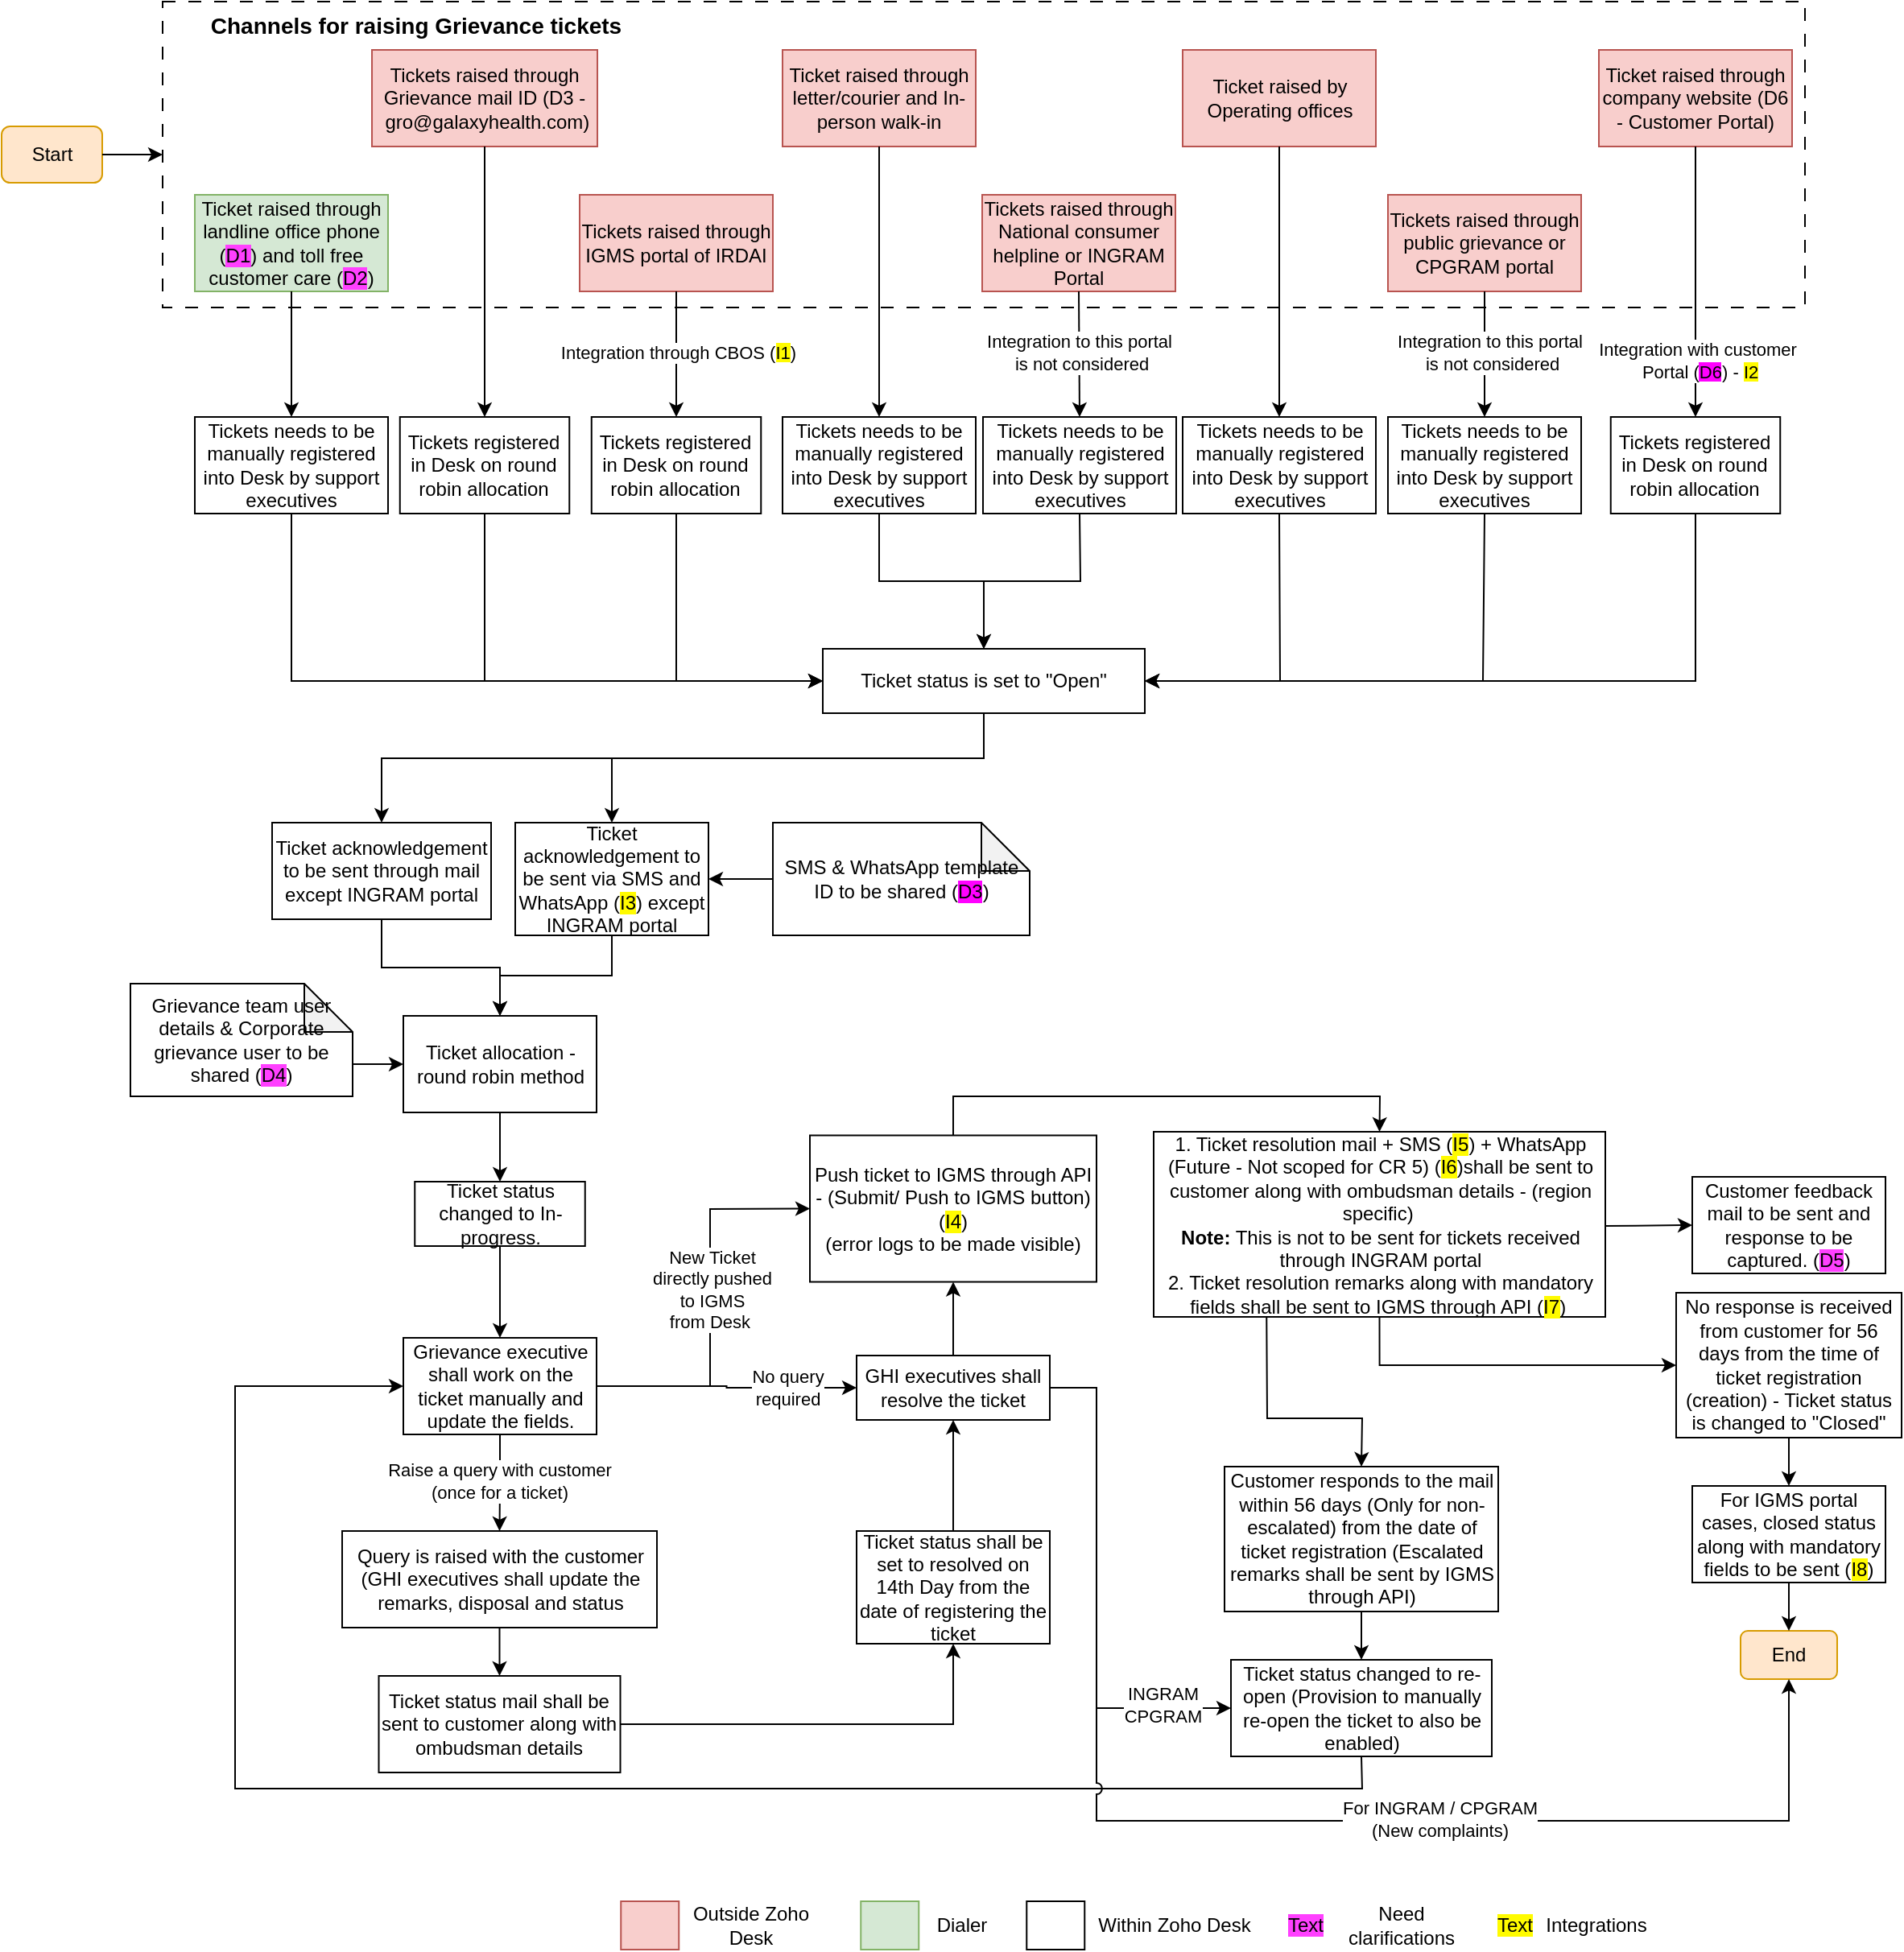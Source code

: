<mxfile version="26.0.11">
  <diagram name="Page-1" id="zcw-Cnb_ciNUWG4lOdHk">
    <mxGraphModel dx="1657" dy="-613" grid="1" gridSize="10" guides="1" tooltips="1" connect="1" arrows="1" fold="1" page="1" pageScale="1" pageWidth="827" pageHeight="1169" math="0" shadow="0">
      <root>
        <mxCell id="0" />
        <mxCell id="1" parent="0" />
        <mxCell id="jaS_6ejKE6jILCxBxe4m-8" value="" style="rounded=0;whiteSpace=wrap;html=1;dashed=1;dashPattern=8 8;" parent="1" vertex="1">
          <mxGeometry x="70" y="1490" width="1020" height="190" as="geometry" />
        </mxCell>
        <mxCell id="CMElNXdr1ZD5l6xWRX4L-1" value="Ticket raised through landline office phone (&lt;span style=&quot;background-color: rgb(255, 64, 255);&quot;&gt;D1&lt;/span&gt;) and toll free customer care (&lt;span style=&quot;background-color: rgb(255, 64, 255);&quot;&gt;D2&lt;/span&gt;)" style="rounded=0;whiteSpace=wrap;html=1;fillColor=#d5e8d4;strokeColor=#82b366;" parent="1" vertex="1">
          <mxGeometry x="90" y="1610" width="120" height="60" as="geometry" />
        </mxCell>
        <mxCell id="CMElNXdr1ZD5l6xWRX4L-2" value="Start" style="rounded=1;whiteSpace=wrap;html=1;fillColor=#ffe6cc;strokeColor=#d79b00;" parent="1" vertex="1">
          <mxGeometry x="-30" y="1567.5" width="62.5" height="35" as="geometry" />
        </mxCell>
        <mxCell id="G15ThiUx4BXyu7yqYoc5-98" value="" style="rounded=0;whiteSpace=wrap;html=1;fillColor=#f8cecc;strokeColor=#b85450;" parent="1" vertex="1">
          <mxGeometry x="354.63" y="2670" width="36" height="30" as="geometry" />
        </mxCell>
        <mxCell id="G15ThiUx4BXyu7yqYoc5-99" value="Outside Zoho Desk" style="text;html=1;align=center;verticalAlign=middle;whiteSpace=wrap;rounded=0;" parent="1" vertex="1">
          <mxGeometry x="387.13" y="2670" width="96.5" height="30" as="geometry" />
        </mxCell>
        <mxCell id="G15ThiUx4BXyu7yqYoc5-100" value="" style="rounded=0;whiteSpace=wrap;html=1;fillColor=#d5e8d4;strokeColor=#82b366;" parent="1" vertex="1">
          <mxGeometry x="503.63" y="2670" width="36" height="30" as="geometry" />
        </mxCell>
        <mxCell id="G15ThiUx4BXyu7yqYoc5-101" value="Dialer" style="text;html=1;align=center;verticalAlign=middle;whiteSpace=wrap;rounded=0;" parent="1" vertex="1">
          <mxGeometry x="518.13" y="2670" width="96.5" height="30" as="geometry" />
        </mxCell>
        <mxCell id="G15ThiUx4BXyu7yqYoc5-102" value="" style="rounded=0;whiteSpace=wrap;html=1;" parent="1" vertex="1">
          <mxGeometry x="606.63" y="2670" width="36" height="30" as="geometry" />
        </mxCell>
        <mxCell id="G15ThiUx4BXyu7yqYoc5-103" value="Within Zoho Desk" style="text;html=1;align=center;verticalAlign=middle;whiteSpace=wrap;rounded=0;" parent="1" vertex="1">
          <mxGeometry x="650.13" y="2670" width="96.5" height="30" as="geometry" />
        </mxCell>
        <mxCell id="jaS_6ejKE6jILCxBxe4m-1" value="Tickets raised through Grievance mail ID (D3 -&amp;nbsp;&lt;span&gt;gro@galaxyhealth.com&lt;/span&gt;)" style="rounded=0;whiteSpace=wrap;html=1;fillColor=#f8cecc;strokeColor=#b85450;" parent="1" vertex="1">
          <mxGeometry x="200.01" y="1520" width="140" height="60" as="geometry" />
        </mxCell>
        <mxCell id="jaS_6ejKE6jILCxBxe4m-2" value="Ticket raised through company website (&lt;span&gt;D6 - Customer Portal&lt;/span&gt;)" style="rounded=0;whiteSpace=wrap;html=1;fillColor=#f8cecc;strokeColor=#b85450;" parent="1" vertex="1">
          <mxGeometry x="962" y="1520" width="120" height="60" as="geometry" />
        </mxCell>
        <mxCell id="jaS_6ejKE6jILCxBxe4m-3" value="Ticket raised through letter/courier and In-person walk-in" style="rounded=0;whiteSpace=wrap;html=1;fillColor=#f8cecc;strokeColor=#b85450;" parent="1" vertex="1">
          <mxGeometry x="455" y="1520" width="120" height="60" as="geometry" />
        </mxCell>
        <mxCell id="jaS_6ejKE6jILCxBxe4m-4" value="Ticket raised by Operating offices" style="rounded=0;whiteSpace=wrap;html=1;fillColor=#f8cecc;strokeColor=#b85450;" parent="1" vertex="1">
          <mxGeometry x="703.5" y="1520" width="120" height="60" as="geometry" />
        </mxCell>
        <mxCell id="jaS_6ejKE6jILCxBxe4m-5" value="Tickets raised through IGMS portal of IRDAI" style="rounded=0;whiteSpace=wrap;html=1;fillColor=#f8cecc;strokeColor=#b85450;" parent="1" vertex="1">
          <mxGeometry x="329" y="1610" width="120" height="60" as="geometry" />
        </mxCell>
        <mxCell id="jaS_6ejKE6jILCxBxe4m-6" value="Tickets raised through National consumer helpline or INGRAM Portal" style="rounded=0;whiteSpace=wrap;html=1;fillColor=#f8cecc;strokeColor=#b85450;" parent="1" vertex="1">
          <mxGeometry x="579" y="1610" width="120" height="60" as="geometry" />
        </mxCell>
        <mxCell id="jaS_6ejKE6jILCxBxe4m-7" value="Tickets raised through public grievance or CPGRAM portal" style="rounded=0;whiteSpace=wrap;html=1;fillColor=#f8cecc;strokeColor=#b85450;" parent="1" vertex="1">
          <mxGeometry x="831" y="1610" width="120" height="60" as="geometry" />
        </mxCell>
        <mxCell id="jaS_6ejKE6jILCxBxe4m-9" value="Channels for raising Grievance tickets" style="text;html=1;align=center;verticalAlign=middle;whiteSpace=wrap;rounded=0;fontSize=14;fontStyle=1" parent="1" vertex="1">
          <mxGeometry x="70.5" y="1490" width="312.5" height="30" as="geometry" />
        </mxCell>
        <mxCell id="jaS_6ejKE6jILCxBxe4m-11" value="" style="endArrow=classic;html=1;rounded=0;exitX=1;exitY=0.5;exitDx=0;exitDy=0;entryX=0;entryY=0.5;entryDx=0;entryDy=0;" parent="1" source="CMElNXdr1ZD5l6xWRX4L-2" target="jaS_6ejKE6jILCxBxe4m-8" edge="1">
          <mxGeometry width="50" height="50" relative="1" as="geometry">
            <mxPoint x="470" y="1680" as="sourcePoint" />
            <mxPoint x="520" y="1630" as="targetPoint" />
          </mxGeometry>
        </mxCell>
        <mxCell id="jaS_6ejKE6jILCxBxe4m-12" value="Tickets needs to be manually registered into Desk by support executives" style="rounded=0;whiteSpace=wrap;html=1;" parent="1" vertex="1">
          <mxGeometry x="90" y="1748" width="120" height="60" as="geometry" />
        </mxCell>
        <mxCell id="jaS_6ejKE6jILCxBxe4m-13" value="" style="endArrow=classic;html=1;rounded=0;exitX=0.5;exitY=1;exitDx=0;exitDy=0;entryX=0.5;entryY=0;entryDx=0;entryDy=0;" parent="1" source="CMElNXdr1ZD5l6xWRX4L-1" target="jaS_6ejKE6jILCxBxe4m-12" edge="1">
          <mxGeometry width="50" height="50" relative="1" as="geometry">
            <mxPoint x="470" y="1790" as="sourcePoint" />
            <mxPoint x="520" y="1740" as="targetPoint" />
          </mxGeometry>
        </mxCell>
        <mxCell id="jaS_6ejKE6jILCxBxe4m-14" value="Tickets registered in Desk on round robin allocation" style="rounded=0;whiteSpace=wrap;html=1;" parent="1" vertex="1">
          <mxGeometry x="217.38" y="1748" width="105.25" height="60" as="geometry" />
        </mxCell>
        <mxCell id="jaS_6ejKE6jILCxBxe4m-15" value="" style="endArrow=classic;html=1;rounded=0;exitX=0.5;exitY=1;exitDx=0;exitDy=0;entryX=0.5;entryY=0;entryDx=0;entryDy=0;" parent="1" source="jaS_6ejKE6jILCxBxe4m-1" target="jaS_6ejKE6jILCxBxe4m-14" edge="1">
          <mxGeometry width="50" height="50" relative="1" as="geometry">
            <mxPoint x="470" y="1790" as="sourcePoint" />
            <mxPoint x="520" y="1740" as="targetPoint" />
          </mxGeometry>
        </mxCell>
        <mxCell id="jaS_6ejKE6jILCxBxe4m-16" value="Tickets registered in Desk on round robin allocation" style="rounded=0;whiteSpace=wrap;html=1;" parent="1" vertex="1">
          <mxGeometry x="336.38" y="1748" width="105.25" height="60" as="geometry" />
        </mxCell>
        <mxCell id="jaS_6ejKE6jILCxBxe4m-17" value="" style="endArrow=classic;html=1;rounded=0;exitX=0.5;exitY=1;exitDx=0;exitDy=0;entryX=0.5;entryY=0;entryDx=0;entryDy=0;" parent="1" source="jaS_6ejKE6jILCxBxe4m-5" target="jaS_6ejKE6jILCxBxe4m-16" edge="1">
          <mxGeometry width="50" height="50" relative="1" as="geometry">
            <mxPoint x="470" y="1790" as="sourcePoint" />
            <mxPoint x="520" y="1740" as="targetPoint" />
          </mxGeometry>
        </mxCell>
        <mxCell id="jaS_6ejKE6jILCxBxe4m-18" value="Integration through CBOS (&lt;span style=&quot;background-color: rgb(255, 251, 0);&quot;&gt;I1&lt;/span&gt;)" style="edgeLabel;html=1;align=center;verticalAlign=middle;resizable=0;points=[];" parent="jaS_6ejKE6jILCxBxe4m-17" vertex="1" connectable="0">
          <mxGeometry x="-0.023" y="1" relative="1" as="geometry">
            <mxPoint as="offset" />
          </mxGeometry>
        </mxCell>
        <mxCell id="jaS_6ejKE6jILCxBxe4m-19" value="Tickets needs to be manually registered into Desk by support executives" style="rounded=0;whiteSpace=wrap;html=1;" parent="1" vertex="1">
          <mxGeometry x="455" y="1748" width="120" height="60" as="geometry" />
        </mxCell>
        <mxCell id="jaS_6ejKE6jILCxBxe4m-20" value="" style="endArrow=classic;html=1;rounded=0;exitX=0.5;exitY=1;exitDx=0;exitDy=0;entryX=0.5;entryY=0;entryDx=0;entryDy=0;" parent="1" source="jaS_6ejKE6jILCxBxe4m-3" target="jaS_6ejKE6jILCxBxe4m-19" edge="1">
          <mxGeometry width="50" height="50" relative="1" as="geometry">
            <mxPoint x="470" y="1790" as="sourcePoint" />
            <mxPoint x="520" y="1740" as="targetPoint" />
          </mxGeometry>
        </mxCell>
        <mxCell id="jaS_6ejKE6jILCxBxe4m-21" value="Tickets needs to be manually registered into Desk by support executives" style="rounded=0;whiteSpace=wrap;html=1;" parent="1" vertex="1">
          <mxGeometry x="579.5" y="1748" width="120" height="60" as="geometry" />
        </mxCell>
        <mxCell id="jaS_6ejKE6jILCxBxe4m-22" value="Integration to this portal&lt;div&gt;&lt;span style=&quot;background-color: rgb(255, 255, 255);&quot;&gt;&amp;nbsp;is not considered&lt;/span&gt;&lt;/div&gt;" style="endArrow=classic;html=1;rounded=0;exitX=0.5;exitY=1;exitDx=0;exitDy=0;entryX=0.5;entryY=0;entryDx=0;entryDy=0;" parent="1" source="jaS_6ejKE6jILCxBxe4m-6" target="jaS_6ejKE6jILCxBxe4m-21" edge="1">
          <mxGeometry x="-0.011" width="50" height="50" relative="1" as="geometry">
            <mxPoint x="470" y="1790" as="sourcePoint" />
            <mxPoint x="520" y="1740" as="targetPoint" />
            <mxPoint as="offset" />
          </mxGeometry>
        </mxCell>
        <mxCell id="jaS_6ejKE6jILCxBxe4m-23" value="Tickets needs to be manually registered into Desk by support executives" style="rounded=0;whiteSpace=wrap;html=1;" parent="1" vertex="1">
          <mxGeometry x="703.5" y="1748" width="120" height="60" as="geometry" />
        </mxCell>
        <mxCell id="jaS_6ejKE6jILCxBxe4m-24" value="" style="endArrow=classic;html=1;rounded=0;exitX=0.5;exitY=1;exitDx=0;exitDy=0;entryX=0.5;entryY=0;entryDx=0;entryDy=0;" parent="1" source="jaS_6ejKE6jILCxBxe4m-4" target="jaS_6ejKE6jILCxBxe4m-23" edge="1">
          <mxGeometry width="50" height="50" relative="1" as="geometry">
            <mxPoint x="470" y="1790" as="sourcePoint" />
            <mxPoint x="520" y="1740" as="targetPoint" />
          </mxGeometry>
        </mxCell>
        <mxCell id="jaS_6ejKE6jILCxBxe4m-25" value="Tickets needs to be manually registered into Desk by support executives" style="rounded=0;whiteSpace=wrap;html=1;" parent="1" vertex="1">
          <mxGeometry x="831" y="1748" width="120" height="60" as="geometry" />
        </mxCell>
        <mxCell id="jaS_6ejKE6jILCxBxe4m-26" value="" style="endArrow=classic;html=1;rounded=0;exitX=0.5;exitY=1;exitDx=0;exitDy=0;entryX=0.5;entryY=0;entryDx=0;entryDy=0;" parent="1" source="jaS_6ejKE6jILCxBxe4m-7" target="jaS_6ejKE6jILCxBxe4m-25" edge="1">
          <mxGeometry width="50" height="50" relative="1" as="geometry">
            <mxPoint x="470" y="1790" as="sourcePoint" />
            <mxPoint x="520" y="1740" as="targetPoint" />
          </mxGeometry>
        </mxCell>
        <mxCell id="jaS_6ejKE6jILCxBxe4m-27" value="Integration to this portal&lt;div&gt;&lt;span style=&quot;background-color: rgb(255, 255, 255);&quot;&gt;&amp;nbsp;is not considered&lt;/span&gt;&lt;/div&gt;" style="edgeLabel;html=1;align=center;verticalAlign=middle;resizable=0;points=[];" parent="jaS_6ejKE6jILCxBxe4m-26" vertex="1" connectable="0">
          <mxGeometry x="-0.043" y="3" relative="1" as="geometry">
            <mxPoint as="offset" />
          </mxGeometry>
        </mxCell>
        <mxCell id="jaS_6ejKE6jILCxBxe4m-28" value="Tickets registered in Desk on round robin allocation" style="rounded=0;whiteSpace=wrap;html=1;" parent="1" vertex="1">
          <mxGeometry x="969.37" y="1748" width="105.25" height="60" as="geometry" />
        </mxCell>
        <mxCell id="jaS_6ejKE6jILCxBxe4m-29" value="" style="endArrow=classic;html=1;rounded=0;exitX=0.5;exitY=1;exitDx=0;exitDy=0;entryX=0.5;entryY=0;entryDx=0;entryDy=0;" parent="1" source="jaS_6ejKE6jILCxBxe4m-2" target="jaS_6ejKE6jILCxBxe4m-28" edge="1">
          <mxGeometry width="50" height="50" relative="1" as="geometry">
            <mxPoint x="470" y="1790" as="sourcePoint" />
            <mxPoint x="520" y="1740" as="targetPoint" />
          </mxGeometry>
        </mxCell>
        <mxCell id="jaS_6ejKE6jILCxBxe4m-30" value="Integration with customer&lt;div&gt;&lt;span style=&quot;background-color: rgb(255, 255, 255);&quot;&gt;&amp;nbsp;Portal (&lt;/span&gt;&lt;span style=&quot;background-color: rgb(255, 0, 255);&quot;&gt;D6&lt;/span&gt;&lt;span style=&quot;background-color: rgb(255, 255, 255);&quot;&gt;)&amp;nbsp;&lt;/span&gt;- &lt;span style=&quot;background-color: rgb(255, 251, 0);&quot;&gt;I2&lt;/span&gt;&lt;/div&gt;" style="edgeLabel;html=1;align=center;verticalAlign=middle;resizable=0;points=[];" parent="jaS_6ejKE6jILCxBxe4m-29" vertex="1" connectable="0">
          <mxGeometry x="0.565" y="1" relative="1" as="geometry">
            <mxPoint y="1" as="offset" />
          </mxGeometry>
        </mxCell>
        <mxCell id="jaS_6ejKE6jILCxBxe4m-31" value="Ticket status is set to &quot;Open&quot;" style="rounded=0;whiteSpace=wrap;html=1;" parent="1" vertex="1">
          <mxGeometry x="480" y="1892" width="200" height="40" as="geometry" />
        </mxCell>
        <mxCell id="jaS_6ejKE6jILCxBxe4m-32" value="" style="endArrow=classic;html=1;rounded=0;exitX=0.5;exitY=1;exitDx=0;exitDy=0;entryX=0;entryY=0.5;entryDx=0;entryDy=0;" parent="1" source="jaS_6ejKE6jILCxBxe4m-12" target="jaS_6ejKE6jILCxBxe4m-31" edge="1">
          <mxGeometry width="50" height="50" relative="1" as="geometry">
            <mxPoint x="540" y="2040" as="sourcePoint" />
            <mxPoint x="590" y="1990" as="targetPoint" />
            <Array as="points">
              <mxPoint x="150" y="1912" />
            </Array>
          </mxGeometry>
        </mxCell>
        <mxCell id="jaS_6ejKE6jILCxBxe4m-33" value="" style="endArrow=classic;html=1;rounded=0;exitX=0.5;exitY=1;exitDx=0;exitDy=0;entryX=0;entryY=0.5;entryDx=0;entryDy=0;" parent="1" source="jaS_6ejKE6jILCxBxe4m-14" target="jaS_6ejKE6jILCxBxe4m-31" edge="1">
          <mxGeometry width="50" height="50" relative="1" as="geometry">
            <mxPoint x="540" y="2040" as="sourcePoint" />
            <mxPoint x="470" y="1880" as="targetPoint" />
            <Array as="points">
              <mxPoint x="270" y="1912" />
            </Array>
          </mxGeometry>
        </mxCell>
        <mxCell id="jaS_6ejKE6jILCxBxe4m-34" value="" style="endArrow=classic;html=1;rounded=0;exitX=0.5;exitY=1;exitDx=0;exitDy=0;entryX=0;entryY=0.5;entryDx=0;entryDy=0;" parent="1" source="jaS_6ejKE6jILCxBxe4m-16" target="jaS_6ejKE6jILCxBxe4m-31" edge="1">
          <mxGeometry width="50" height="50" relative="1" as="geometry">
            <mxPoint x="540" y="2040" as="sourcePoint" />
            <mxPoint x="590" y="1990" as="targetPoint" />
            <Array as="points">
              <mxPoint x="389" y="1912" />
            </Array>
          </mxGeometry>
        </mxCell>
        <mxCell id="jaS_6ejKE6jILCxBxe4m-35" value="" style="endArrow=classic;html=1;rounded=0;exitX=0.5;exitY=1;exitDx=0;exitDy=0;entryX=0.5;entryY=0;entryDx=0;entryDy=0;" parent="1" source="jaS_6ejKE6jILCxBxe4m-19" target="jaS_6ejKE6jILCxBxe4m-31" edge="1">
          <mxGeometry width="50" height="50" relative="1" as="geometry">
            <mxPoint x="540" y="2040" as="sourcePoint" />
            <mxPoint x="590" y="1990" as="targetPoint" />
            <Array as="points">
              <mxPoint x="515" y="1850" />
              <mxPoint x="580" y="1850" />
            </Array>
          </mxGeometry>
        </mxCell>
        <mxCell id="jaS_6ejKE6jILCxBxe4m-36" value="" style="endArrow=classic;html=1;rounded=0;exitX=0.5;exitY=1;exitDx=0;exitDy=0;entryX=0.5;entryY=0;entryDx=0;entryDy=0;" parent="1" source="jaS_6ejKE6jILCxBxe4m-21" target="jaS_6ejKE6jILCxBxe4m-31" edge="1">
          <mxGeometry width="50" height="50" relative="1" as="geometry">
            <mxPoint x="540" y="2040" as="sourcePoint" />
            <mxPoint x="590" y="1990" as="targetPoint" />
            <Array as="points">
              <mxPoint x="640" y="1850" />
              <mxPoint x="580" y="1850" />
            </Array>
          </mxGeometry>
        </mxCell>
        <mxCell id="jaS_6ejKE6jILCxBxe4m-37" value="" style="endArrow=classic;html=1;rounded=0;exitX=0.5;exitY=1;exitDx=0;exitDy=0;entryX=1;entryY=0.5;entryDx=0;entryDy=0;" parent="1" source="jaS_6ejKE6jILCxBxe4m-23" target="jaS_6ejKE6jILCxBxe4m-31" edge="1">
          <mxGeometry width="50" height="50" relative="1" as="geometry">
            <mxPoint x="540" y="2040" as="sourcePoint" />
            <mxPoint x="590" y="1990" as="targetPoint" />
            <Array as="points">
              <mxPoint x="764" y="1912" />
            </Array>
          </mxGeometry>
        </mxCell>
        <mxCell id="jaS_6ejKE6jILCxBxe4m-38" value="" style="endArrow=classic;html=1;rounded=0;exitX=0.5;exitY=1;exitDx=0;exitDy=0;entryX=1;entryY=0.5;entryDx=0;entryDy=0;" parent="1" source="jaS_6ejKE6jILCxBxe4m-25" target="jaS_6ejKE6jILCxBxe4m-31" edge="1">
          <mxGeometry width="50" height="50" relative="1" as="geometry">
            <mxPoint x="540" y="2040" as="sourcePoint" />
            <mxPoint x="590" y="1990" as="targetPoint" />
            <Array as="points">
              <mxPoint x="890" y="1912" />
            </Array>
          </mxGeometry>
        </mxCell>
        <mxCell id="jaS_6ejKE6jILCxBxe4m-39" value="" style="endArrow=classic;html=1;rounded=0;exitX=0.5;exitY=1;exitDx=0;exitDy=0;entryX=1;entryY=0.5;entryDx=0;entryDy=0;" parent="1" source="jaS_6ejKE6jILCxBxe4m-28" target="jaS_6ejKE6jILCxBxe4m-31" edge="1">
          <mxGeometry width="50" height="50" relative="1" as="geometry">
            <mxPoint x="540" y="2040" as="sourcePoint" />
            <mxPoint x="590" y="1990" as="targetPoint" />
            <Array as="points">
              <mxPoint x="1022" y="1912" />
            </Array>
          </mxGeometry>
        </mxCell>
        <mxCell id="jaS_6ejKE6jILCxBxe4m-48" style="edgeStyle=orthogonalEdgeStyle;rounded=0;orthogonalLoop=1;jettySize=auto;html=1;exitX=0.5;exitY=1;exitDx=0;exitDy=0;entryX=0.5;entryY=0;entryDx=0;entryDy=0;" parent="1" source="jaS_6ejKE6jILCxBxe4m-40" target="jaS_6ejKE6jILCxBxe4m-46" edge="1">
          <mxGeometry relative="1" as="geometry" />
        </mxCell>
        <mxCell id="jaS_6ejKE6jILCxBxe4m-40" value="Ticket acknowledgement to be sent through mail except INGRAM portal" style="rounded=0;whiteSpace=wrap;html=1;" parent="1" vertex="1">
          <mxGeometry x="138" y="2000" width="136" height="60" as="geometry" />
        </mxCell>
        <mxCell id="jaS_6ejKE6jILCxBxe4m-47" style="edgeStyle=orthogonalEdgeStyle;rounded=0;orthogonalLoop=1;jettySize=auto;html=1;exitX=0.5;exitY=1;exitDx=0;exitDy=0;entryX=0.5;entryY=0;entryDx=0;entryDy=0;" parent="1" source="jaS_6ejKE6jILCxBxe4m-41" target="jaS_6ejKE6jILCxBxe4m-46" edge="1">
          <mxGeometry relative="1" as="geometry" />
        </mxCell>
        <mxCell id="jaS_6ejKE6jILCxBxe4m-41" value="Ticket acknowledgement to be sent via SMS and WhatsApp (&lt;span style=&quot;background-color: rgb(255, 251, 0);&quot;&gt;I3&lt;/span&gt;) except INGRAM portal" style="rounded=0;whiteSpace=wrap;html=1;" parent="1" vertex="1">
          <mxGeometry x="289" y="2000" width="120" height="70" as="geometry" />
        </mxCell>
        <mxCell id="jaS_6ejKE6jILCxBxe4m-42" value="SMS &amp;amp; WhatsApp template ID to be shared (&lt;span style=&quot;background-color: rgb(255, 0, 255);&quot;&gt;D3&lt;/span&gt;)" style="shape=note;whiteSpace=wrap;html=1;backgroundOutline=1;darkOpacity=0.05;" parent="1" vertex="1">
          <mxGeometry x="449" y="2000" width="159.5" height="70" as="geometry" />
        </mxCell>
        <mxCell id="jaS_6ejKE6jILCxBxe4m-43" value="" style="endArrow=classic;html=1;rounded=0;exitX=0;exitY=0.5;exitDx=0;exitDy=0;exitPerimeter=0;entryX=1;entryY=0.5;entryDx=0;entryDy=0;" parent="1" source="jaS_6ejKE6jILCxBxe4m-42" target="jaS_6ejKE6jILCxBxe4m-41" edge="1">
          <mxGeometry width="50" height="50" relative="1" as="geometry">
            <mxPoint x="235" y="2120" as="sourcePoint" />
            <mxPoint x="285" y="2070" as="targetPoint" />
          </mxGeometry>
        </mxCell>
        <mxCell id="jaS_6ejKE6jILCxBxe4m-44" value="" style="endArrow=classic;html=1;rounded=0;exitX=0.5;exitY=1;exitDx=0;exitDy=0;entryX=0.5;entryY=0;entryDx=0;entryDy=0;" parent="1" source="jaS_6ejKE6jILCxBxe4m-31" target="jaS_6ejKE6jILCxBxe4m-40" edge="1">
          <mxGeometry width="50" height="50" relative="1" as="geometry">
            <mxPoint x="540" y="2120" as="sourcePoint" />
            <mxPoint x="590" y="2070" as="targetPoint" />
            <Array as="points">
              <mxPoint x="580" y="1960" />
              <mxPoint x="206" y="1960" />
            </Array>
          </mxGeometry>
        </mxCell>
        <mxCell id="jaS_6ejKE6jILCxBxe4m-52" style="edgeStyle=orthogonalEdgeStyle;rounded=0;orthogonalLoop=1;jettySize=auto;html=1;exitX=0.5;exitY=1;exitDx=0;exitDy=0;" parent="1" source="jaS_6ejKE6jILCxBxe4m-46" target="jaS_6ejKE6jILCxBxe4m-51" edge="1">
          <mxGeometry relative="1" as="geometry" />
        </mxCell>
        <mxCell id="jaS_6ejKE6jILCxBxe4m-46" value="Ticket allocation - round robin method" style="rounded=0;whiteSpace=wrap;html=1;" parent="1" vertex="1">
          <mxGeometry x="219.5" y="2120" width="120" height="60" as="geometry" />
        </mxCell>
        <mxCell id="jaS_6ejKE6jILCxBxe4m-49" value="Grievance team user details &amp;amp; Corporate grievance user to be shared (&lt;span style=&quot;background-color: rgb(255, 64, 255);&quot;&gt;D4&lt;/span&gt;)" style="shape=note;whiteSpace=wrap;html=1;backgroundOutline=1;darkOpacity=0.05;" parent="1" vertex="1">
          <mxGeometry x="50" y="2100" width="138" height="70" as="geometry" />
        </mxCell>
        <mxCell id="jaS_6ejKE6jILCxBxe4m-55" style="edgeStyle=orthogonalEdgeStyle;rounded=0;orthogonalLoop=1;jettySize=auto;html=1;exitX=0.5;exitY=1;exitDx=0;exitDy=0;entryX=0.5;entryY=0;entryDx=0;entryDy=0;" parent="1" source="jaS_6ejKE6jILCxBxe4m-51" target="jaS_6ejKE6jILCxBxe4m-53" edge="1">
          <mxGeometry relative="1" as="geometry" />
        </mxCell>
        <mxCell id="jaS_6ejKE6jILCxBxe4m-51" value="Ticket status changed to In-progress." style="rounded=0;whiteSpace=wrap;html=1;" parent="1" vertex="1">
          <mxGeometry x="226.62" y="2223" width="105.75" height="40" as="geometry" />
        </mxCell>
        <mxCell id="jaS_6ejKE6jILCxBxe4m-56" style="edgeStyle=orthogonalEdgeStyle;rounded=0;orthogonalLoop=1;jettySize=auto;html=1;exitX=1;exitY=0.5;exitDx=0;exitDy=0;" parent="1" source="jaS_6ejKE6jILCxBxe4m-53" target="jaS_6ejKE6jILCxBxe4m-54" edge="1">
          <mxGeometry relative="1" as="geometry" />
        </mxCell>
        <mxCell id="-PMYsnTJAkIeBfmSG1vm-1" value="No query&lt;div&gt;required&lt;/div&gt;" style="edgeLabel;html=1;align=center;verticalAlign=middle;resizable=0;points=[];" parent="jaS_6ejKE6jILCxBxe4m-56" vertex="1" connectable="0">
          <mxGeometry x="-0.188" y="-1" relative="1" as="geometry">
            <mxPoint x="52" as="offset" />
          </mxGeometry>
        </mxCell>
        <mxCell id="jaS_6ejKE6jILCxBxe4m-66" style="edgeStyle=orthogonalEdgeStyle;rounded=0;orthogonalLoop=1;jettySize=auto;html=1;exitX=0.5;exitY=1;exitDx=0;exitDy=0;" parent="1" source="jaS_6ejKE6jILCxBxe4m-53" target="jaS_6ejKE6jILCxBxe4m-65" edge="1">
          <mxGeometry relative="1" as="geometry" />
        </mxCell>
        <mxCell id="jaS_6ejKE6jILCxBxe4m-88" value="Raise a query with customer&lt;div&gt;(once for a ticket)&lt;/div&gt;" style="edgeLabel;html=1;align=center;verticalAlign=middle;resizable=0;points=[];" parent="jaS_6ejKE6jILCxBxe4m-66" vertex="1" connectable="0">
          <mxGeometry x="-0.246" y="-1" relative="1" as="geometry">
            <mxPoint y="6" as="offset" />
          </mxGeometry>
        </mxCell>
        <mxCell id="jaS_6ejKE6jILCxBxe4m-53" value="Grievance executive shall work on the ticket manually and update the fields." style="rounded=0;whiteSpace=wrap;html=1;" parent="1" vertex="1">
          <mxGeometry x="219.5" y="2320" width="120" height="60" as="geometry" />
        </mxCell>
        <mxCell id="jaS_6ejKE6jILCxBxe4m-92" style="edgeStyle=orthogonalEdgeStyle;rounded=0;orthogonalLoop=1;jettySize=auto;html=1;exitX=0.5;exitY=0;exitDx=0;exitDy=0;entryX=0.5;entryY=1;entryDx=0;entryDy=0;" parent="1" source="jaS_6ejKE6jILCxBxe4m-54" target="jaS_6ejKE6jILCxBxe4m-90" edge="1">
          <mxGeometry relative="1" as="geometry" />
        </mxCell>
        <mxCell id="jaS_6ejKE6jILCxBxe4m-54" value="GHI executives shall resolve the ticket" style="rounded=0;whiteSpace=wrap;html=1;" parent="1" vertex="1">
          <mxGeometry x="501" y="2331" width="120" height="40" as="geometry" />
        </mxCell>
        <mxCell id="jaS_6ejKE6jILCxBxe4m-57" value="1. Ticket resolution mail + SMS (&lt;span style=&quot;background-color: rgb(255, 251, 0);&quot;&gt;I5&lt;/span&gt;) + WhatsApp (Future - Not scoped for CR 5) (&lt;span style=&quot;background-color: rgb(255, 251, 0);&quot;&gt;I6&lt;/span&gt;)shall be sent to customer along with ombudsman details - (region specific)&amp;nbsp;&lt;div&gt;&lt;b&gt;Note:&lt;/b&gt; This is not to be sent for tickets received through INGRAM portal&lt;br&gt;&lt;div&gt;2. Ticket resolution remarks along with mandatory fields shall be sent to IGMS through API (&lt;span style=&quot;background-color: rgb(255, 251, 0);&quot;&gt;I7&lt;/span&gt;)&amp;nbsp;&lt;br&gt;&lt;/div&gt;&lt;/div&gt;" style="rounded=0;whiteSpace=wrap;html=1;" parent="1" vertex="1">
          <mxGeometry x="685.5" y="2192" width="280.5" height="115" as="geometry" />
        </mxCell>
        <mxCell id="jaS_6ejKE6jILCxBxe4m-65" value="Query is raised with the customer (GHI executives shall update the remarks, disposal and status" style="rounded=0;whiteSpace=wrap;html=1;" parent="1" vertex="1">
          <mxGeometry x="181.5" y="2440" width="195.5" height="60" as="geometry" />
        </mxCell>
        <mxCell id="jaS_6ejKE6jILCxBxe4m-67" value="Ticket status mail shall be sent to customer along with ombudsman details" style="rounded=0;whiteSpace=wrap;html=1;" parent="1" vertex="1">
          <mxGeometry x="204.25" y="2530" width="150" height="60" as="geometry" />
        </mxCell>
        <mxCell id="jaS_6ejKE6jILCxBxe4m-71" style="edgeStyle=orthogonalEdgeStyle;rounded=0;orthogonalLoop=1;jettySize=auto;html=1;exitX=0.5;exitY=0;exitDx=0;exitDy=0;entryX=0.5;entryY=1;entryDx=0;entryDy=0;" parent="1" source="jaS_6ejKE6jILCxBxe4m-68" target="jaS_6ejKE6jILCxBxe4m-54" edge="1">
          <mxGeometry relative="1" as="geometry" />
        </mxCell>
        <mxCell id="jaS_6ejKE6jILCxBxe4m-68" value="Ticket status shall be set to resolved on 14th Day from the date of registering the ticket" style="rounded=0;whiteSpace=wrap;html=1;" parent="1" vertex="1">
          <mxGeometry x="501" y="2440" width="120" height="70" as="geometry" />
        </mxCell>
        <mxCell id="jaS_6ejKE6jILCxBxe4m-69" value="" style="endArrow=classic;html=1;rounded=0;exitX=0.5;exitY=1;exitDx=0;exitDy=0;entryX=0.5;entryY=0;entryDx=0;entryDy=0;" parent="1" source="jaS_6ejKE6jILCxBxe4m-65" target="jaS_6ejKE6jILCxBxe4m-67" edge="1">
          <mxGeometry width="50" height="50" relative="1" as="geometry">
            <mxPoint x="385" y="2350" as="sourcePoint" />
            <mxPoint x="435" y="2300" as="targetPoint" />
          </mxGeometry>
        </mxCell>
        <mxCell id="jaS_6ejKE6jILCxBxe4m-101" style="edgeStyle=orthogonalEdgeStyle;rounded=0;orthogonalLoop=1;jettySize=auto;html=1;exitX=0.5;exitY=1;exitDx=0;exitDy=0;entryX=0;entryY=0.5;entryDx=0;entryDy=0;" parent="1" source="jaS_6ejKE6jILCxBxe4m-57" target="jaS_6ejKE6jILCxBxe4m-100" edge="1">
          <mxGeometry relative="1" as="geometry" />
        </mxCell>
        <mxCell id="jaS_6ejKE6jILCxBxe4m-72" value="Customer feedback mail to be sent and response to be captured. (&lt;span style=&quot;background-color: rgb(255, 64, 255);&quot;&gt;D5&lt;/span&gt;)" style="rounded=0;whiteSpace=wrap;html=1;" parent="1" vertex="1">
          <mxGeometry x="1020.0" y="2220" width="120" height="60" as="geometry" />
        </mxCell>
        <mxCell id="jaS_6ejKE6jILCxBxe4m-74" value="" style="endArrow=classic;html=1;rounded=0;exitX=1;exitY=0.5;exitDx=0;exitDy=0;entryX=0;entryY=0.5;entryDx=0;entryDy=0;" parent="1" target="jaS_6ejKE6jILCxBxe4m-72" edge="1">
          <mxGeometry width="50" height="50" relative="1" as="geometry">
            <mxPoint x="966" y="2250.5" as="sourcePoint" />
            <mxPoint x="624" y="2270" as="targetPoint" />
          </mxGeometry>
        </mxCell>
        <mxCell id="jaS_6ejKE6jILCxBxe4m-78" value="" style="endArrow=classic;html=1;rounded=0;exitX=1;exitY=0.5;exitDx=0;exitDy=0;entryX=0.5;entryY=1;entryDx=0;entryDy=0;" parent="1" source="jaS_6ejKE6jILCxBxe4m-67" target="jaS_6ejKE6jILCxBxe4m-68" edge="1">
          <mxGeometry width="50" height="50" relative="1" as="geometry">
            <mxPoint x="385" y="2250" as="sourcePoint" />
            <mxPoint x="435" y="2200" as="targetPoint" />
            <Array as="points">
              <mxPoint x="561" y="2560" />
            </Array>
          </mxGeometry>
        </mxCell>
        <mxCell id="jaS_6ejKE6jILCxBxe4m-80" value="Customer responds to the mail within 56 days (Only for non-escalated) from the date of ticket registration (Escalated remarks shall be sent by IGMS through API)" style="rounded=0;whiteSpace=wrap;html=1;" parent="1" vertex="1">
          <mxGeometry x="729.5" y="2400" width="170" height="90" as="geometry" />
        </mxCell>
        <mxCell id="jaS_6ejKE6jILCxBxe4m-82" value="" style="endArrow=classic;html=1;rounded=0;entryX=0.5;entryY=0;entryDx=0;entryDy=0;exitX=0.25;exitY=1;exitDx=0;exitDy=0;" parent="1" source="jaS_6ejKE6jILCxBxe4m-57" target="jaS_6ejKE6jILCxBxe4m-80" edge="1">
          <mxGeometry width="50" height="50" relative="1" as="geometry">
            <mxPoint x="780" y="2350" as="sourcePoint" />
            <mxPoint x="525" y="2200" as="targetPoint" />
            <Array as="points">
              <mxPoint x="756" y="2370" />
              <mxPoint x="815" y="2370" />
            </Array>
          </mxGeometry>
        </mxCell>
        <mxCell id="jaS_6ejKE6jILCxBxe4m-84" value="Ticket status changed to re-open (Provision to manually re-open the ticket to also be enabled)" style="rounded=0;whiteSpace=wrap;html=1;" parent="1" vertex="1">
          <mxGeometry x="733.5" y="2520" width="162" height="60" as="geometry" />
        </mxCell>
        <mxCell id="jaS_6ejKE6jILCxBxe4m-85" value="" style="endArrow=classic;html=1;rounded=0;exitX=0.5;exitY=1;exitDx=0;exitDy=0;entryX=0.5;entryY=0;entryDx=0;entryDy=0;" parent="1" source="jaS_6ejKE6jILCxBxe4m-80" target="jaS_6ejKE6jILCxBxe4m-84" edge="1">
          <mxGeometry width="50" height="50" relative="1" as="geometry">
            <mxPoint x="478" y="2420" as="sourcePoint" />
            <mxPoint x="528" y="2370" as="targetPoint" />
          </mxGeometry>
        </mxCell>
        <mxCell id="jaS_6ejKE6jILCxBxe4m-86" value="" style="endArrow=classic;html=1;rounded=0;exitX=0.5;exitY=1;exitDx=0;exitDy=0;entryX=0;entryY=0.5;entryDx=0;entryDy=0;" parent="1" source="jaS_6ejKE6jILCxBxe4m-84" target="jaS_6ejKE6jILCxBxe4m-53" edge="1">
          <mxGeometry width="50" height="50" relative="1" as="geometry">
            <mxPoint x="385" y="2420" as="sourcePoint" />
            <mxPoint x="435" y="2370" as="targetPoint" />
            <Array as="points">
              <mxPoint x="815" y="2600" />
              <mxPoint x="115" y="2600" />
              <mxPoint x="115" y="2350" />
            </Array>
          </mxGeometry>
        </mxCell>
        <mxCell id="jaS_6ejKE6jILCxBxe4m-90" value="Push ticket to IGMS through API - (Submit/ Push to IGMS button) (&lt;span style=&quot;background-color: rgb(255, 251, 0);&quot;&gt;I4&lt;/span&gt;)&lt;div&gt;(error logs to be made visible)&lt;/div&gt;" style="rounded=0;whiteSpace=wrap;html=1;" parent="1" vertex="1">
          <mxGeometry x="472" y="2194.25" width="178" height="91" as="geometry" />
        </mxCell>
        <mxCell id="jaS_6ejKE6jILCxBxe4m-94" value="" style="endArrow=classic;html=1;rounded=0;exitX=0.5;exitY=1;exitDx=0;exitDy=0;entryX=0.5;entryY=0;entryDx=0;entryDy=0;" parent="1" source="jaS_6ejKE6jILCxBxe4m-31" target="jaS_6ejKE6jILCxBxe4m-41" edge="1">
          <mxGeometry width="50" height="50" relative="1" as="geometry">
            <mxPoint x="620" y="2300" as="sourcePoint" />
            <mxPoint x="670" y="2250" as="targetPoint" />
            <Array as="points">
              <mxPoint x="580" y="1960" />
              <mxPoint x="349" y="1960" />
            </Array>
          </mxGeometry>
        </mxCell>
        <mxCell id="jaS_6ejKE6jILCxBxe4m-99" value="" style="endArrow=classic;html=1;rounded=0;exitX=0.5;exitY=0;exitDx=0;exitDy=0;entryX=0.5;entryY=0;entryDx=0;entryDy=0;" parent="1" source="jaS_6ejKE6jILCxBxe4m-90" target="jaS_6ejKE6jILCxBxe4m-57" edge="1">
          <mxGeometry width="50" height="50" relative="1" as="geometry">
            <mxPoint x="650" y="2330" as="sourcePoint" />
            <mxPoint x="568" y="2239.75" as="targetPoint" />
            <Array as="points">
              <mxPoint x="561" y="2170" />
              <mxPoint x="610" y="2170" />
              <mxPoint x="826" y="2170" />
            </Array>
          </mxGeometry>
        </mxCell>
        <mxCell id="jaS_6ejKE6jILCxBxe4m-100" value="No response is received from customer for 56 days from the time of ticket registration (creation) - Ticket status is changed to &quot;Closed&quot;" style="rounded=0;whiteSpace=wrap;html=1;" parent="1" vertex="1">
          <mxGeometry x="1010" y="2292" width="140" height="90" as="geometry" />
        </mxCell>
        <mxCell id="jaS_6ejKE6jILCxBxe4m-102" value="End" style="rounded=1;whiteSpace=wrap;html=1;fillColor=#ffe6cc;strokeColor=#d79b00;" parent="1" vertex="1">
          <mxGeometry x="1050" y="2502" width="60" height="30" as="geometry" />
        </mxCell>
        <mxCell id="jaS_6ejKE6jILCxBxe4m-103" value="" style="endArrow=classic;html=1;rounded=0;exitX=0.5;exitY=1;exitDx=0;exitDy=0;entryX=0.5;entryY=0;entryDx=0;entryDy=0;" parent="1" source="jaS_6ejKE6jILCxBxe4m-100" target="jaS_6ejKE6jILCxBxe4m-104" edge="1">
          <mxGeometry width="50" height="50" relative="1" as="geometry">
            <mxPoint x="810" y="2332" as="sourcePoint" />
            <mxPoint x="860" y="2282" as="targetPoint" />
          </mxGeometry>
        </mxCell>
        <mxCell id="jaS_6ejKE6jILCxBxe4m-104" value="For IGMS portal cases, closed status along with mandatory fields to be sent (&lt;span style=&quot;background-color: rgb(255, 251, 0);&quot;&gt;I8&lt;/span&gt;)" style="rounded=0;whiteSpace=wrap;html=1;" parent="1" vertex="1">
          <mxGeometry x="1020" y="2412" width="120" height="60" as="geometry" />
        </mxCell>
        <mxCell id="jaS_6ejKE6jILCxBxe4m-105" value="" style="endArrow=classic;html=1;rounded=0;exitX=0.5;exitY=1;exitDx=0;exitDy=0;entryX=0.5;entryY=0;entryDx=0;entryDy=0;" parent="1" source="jaS_6ejKE6jILCxBxe4m-104" target="jaS_6ejKE6jILCxBxe4m-102" edge="1">
          <mxGeometry width="50" height="50" relative="1" as="geometry">
            <mxPoint x="810" y="2332" as="sourcePoint" />
            <mxPoint x="860" y="2282" as="targetPoint" />
          </mxGeometry>
        </mxCell>
        <mxCell id="jaS_6ejKE6jILCxBxe4m-109" value="&lt;span style=&quot;background-color: rgb(255, 64, 255);&quot;&gt;Text&lt;/span&gt;" style="text;html=1;align=center;verticalAlign=middle;whiteSpace=wrap;rounded=0;" parent="1" vertex="1">
          <mxGeometry x="750" y="2670" width="60" height="30" as="geometry" />
        </mxCell>
        <mxCell id="jaS_6ejKE6jILCxBxe4m-110" value="Need clarifications" style="text;html=1;align=center;verticalAlign=middle;whiteSpace=wrap;rounded=0;" parent="1" vertex="1">
          <mxGeometry x="790.5" y="2670" width="96.5" height="30" as="geometry" />
        </mxCell>
        <mxCell id="jaS_6ejKE6jILCxBxe4m-111" value="&lt;span style=&quot;background-color: rgb(255, 251, 0);&quot;&gt;Text&lt;/span&gt;" style="text;html=1;align=center;verticalAlign=middle;whiteSpace=wrap;rounded=0;" parent="1" vertex="1">
          <mxGeometry x="880" y="2670" width="60" height="30" as="geometry" />
        </mxCell>
        <mxCell id="jaS_6ejKE6jILCxBxe4m-112" value="Integrations" style="text;html=1;align=center;verticalAlign=middle;whiteSpace=wrap;rounded=0;" parent="1" vertex="1">
          <mxGeometry x="912" y="2670" width="96.5" height="30" as="geometry" />
        </mxCell>
        <mxCell id="-PMYsnTJAkIeBfmSG1vm-2" value="" style="endArrow=classic;html=1;rounded=0;exitX=0;exitY=0;exitDx=138;exitDy=50;exitPerimeter=0;entryX=0;entryY=0.5;entryDx=0;entryDy=0;" parent="1" source="jaS_6ejKE6jILCxBxe4m-49" target="jaS_6ejKE6jILCxBxe4m-46" edge="1">
          <mxGeometry width="50" height="50" relative="1" as="geometry">
            <mxPoint x="390" y="2270" as="sourcePoint" />
            <mxPoint x="440" y="2220" as="targetPoint" />
          </mxGeometry>
        </mxCell>
        <mxCell id="-PMYsnTJAkIeBfmSG1vm-3" value="" style="endArrow=classic;html=1;rounded=0;exitX=1;exitY=0.5;exitDx=0;exitDy=0;entryX=0;entryY=0.5;entryDx=0;entryDy=0;" parent="1" source="jaS_6ejKE6jILCxBxe4m-53" target="jaS_6ejKE6jILCxBxe4m-90" edge="1">
          <mxGeometry width="50" height="50" relative="1" as="geometry">
            <mxPoint x="420" y="2360" as="sourcePoint" />
            <mxPoint x="470" y="2310" as="targetPoint" />
            <Array as="points">
              <mxPoint x="410" y="2350" />
              <mxPoint x="410" y="2240" />
            </Array>
          </mxGeometry>
        </mxCell>
        <mxCell id="-PMYsnTJAkIeBfmSG1vm-4" value="New Ticket&lt;div&gt;directly pushed&lt;/div&gt;&lt;div&gt;to IGMS&lt;/div&gt;&lt;div&gt;from Desk&amp;nbsp;&lt;/div&gt;" style="edgeLabel;html=1;align=center;verticalAlign=middle;resizable=0;points=[];" parent="-PMYsnTJAkIeBfmSG1vm-3" vertex="1" connectable="0">
          <mxGeometry x="-0.08" y="-1" relative="1" as="geometry">
            <mxPoint y="-19" as="offset" />
          </mxGeometry>
        </mxCell>
        <mxCell id="k-iBowZKh1Kvrs8Wk3io-1" value="" style="endArrow=classic;html=1;rounded=0;exitX=1;exitY=0.5;exitDx=0;exitDy=0;entryX=0.5;entryY=1;entryDx=0;entryDy=0;jumpStyle=arc;jumpSize=7;" edge="1" parent="1" source="jaS_6ejKE6jILCxBxe4m-54" target="jaS_6ejKE6jILCxBxe4m-102">
          <mxGeometry width="50" height="50" relative="1" as="geometry">
            <mxPoint x="660" y="2380" as="sourcePoint" />
            <mxPoint x="790" y="2350" as="targetPoint" />
            <Array as="points">
              <mxPoint x="650" y="2351" />
              <mxPoint x="650" y="2620" />
              <mxPoint x="1080" y="2620" />
            </Array>
          </mxGeometry>
        </mxCell>
        <mxCell id="k-iBowZKh1Kvrs8Wk3io-3" value="For INGRAM / CPGRAM&lt;div&gt;(New complaints)&lt;/div&gt;" style="edgeLabel;html=1;align=center;verticalAlign=middle;resizable=0;points=[];" vertex="1" connectable="0" parent="k-iBowZKh1Kvrs8Wk3io-1">
          <mxGeometry x="0.253" y="1" relative="1" as="geometry">
            <mxPoint as="offset" />
          </mxGeometry>
        </mxCell>
        <mxCell id="k-iBowZKh1Kvrs8Wk3io-4" value="" style="endArrow=classic;html=1;rounded=0;exitX=1;exitY=0.5;exitDx=0;exitDy=0;entryX=0;entryY=0.5;entryDx=0;entryDy=0;" edge="1" parent="1" source="jaS_6ejKE6jILCxBxe4m-54" target="jaS_6ejKE6jILCxBxe4m-84">
          <mxGeometry width="50" height="50" relative="1" as="geometry">
            <mxPoint x="700" y="2410" as="sourcePoint" />
            <mxPoint x="750" y="2360" as="targetPoint" />
            <Array as="points">
              <mxPoint x="650" y="2351" />
              <mxPoint x="650" y="2550" />
            </Array>
          </mxGeometry>
        </mxCell>
        <mxCell id="k-iBowZKh1Kvrs8Wk3io-5" value="INGRAM&lt;div&gt;CPGRAM&lt;/div&gt;" style="edgeLabel;html=1;align=center;verticalAlign=middle;resizable=0;points=[];" vertex="1" connectable="0" parent="k-iBowZKh1Kvrs8Wk3io-4">
          <mxGeometry x="0.725" y="2" relative="1" as="geometry">
            <mxPoint as="offset" />
          </mxGeometry>
        </mxCell>
      </root>
    </mxGraphModel>
  </diagram>
</mxfile>
